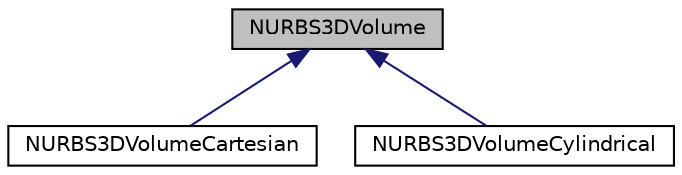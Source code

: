 digraph "NURBS3DVolume"
{
  bgcolor="transparent";
  edge [fontname="Helvetica",fontsize="10",labelfontname="Helvetica",labelfontsize="10"];
  node [fontname="Helvetica",fontsize="10",shape=record];
  Node1 [label="NURBS3DVolume",height=0.2,width=0.4,color="black", fillcolor="grey75", style="filled" fontcolor="black"];
  Node1 -> Node2 [dir="back",color="midnightblue",fontsize="10",style="solid",fontname="Helvetica"];
  Node2 [label="NURBS3DVolumeCartesian",height=0.2,width=0.4,color="black",URL="$classFoam_1_1NURBS3DVolumeCartesian.html",tooltip="Calculation of adjoint based sensitivities at wall faces. "];
  Node1 -> Node3 [dir="back",color="midnightblue",fontsize="10",style="solid",fontname="Helvetica"];
  Node3 [label="NURBS3DVolumeCylindrical",height=0.2,width=0.4,color="black",URL="$classFoam_1_1NURBS3DVolumeCylindrical.html",tooltip="Calculation of adjoint based sensitivities at wall faces. "];
}
